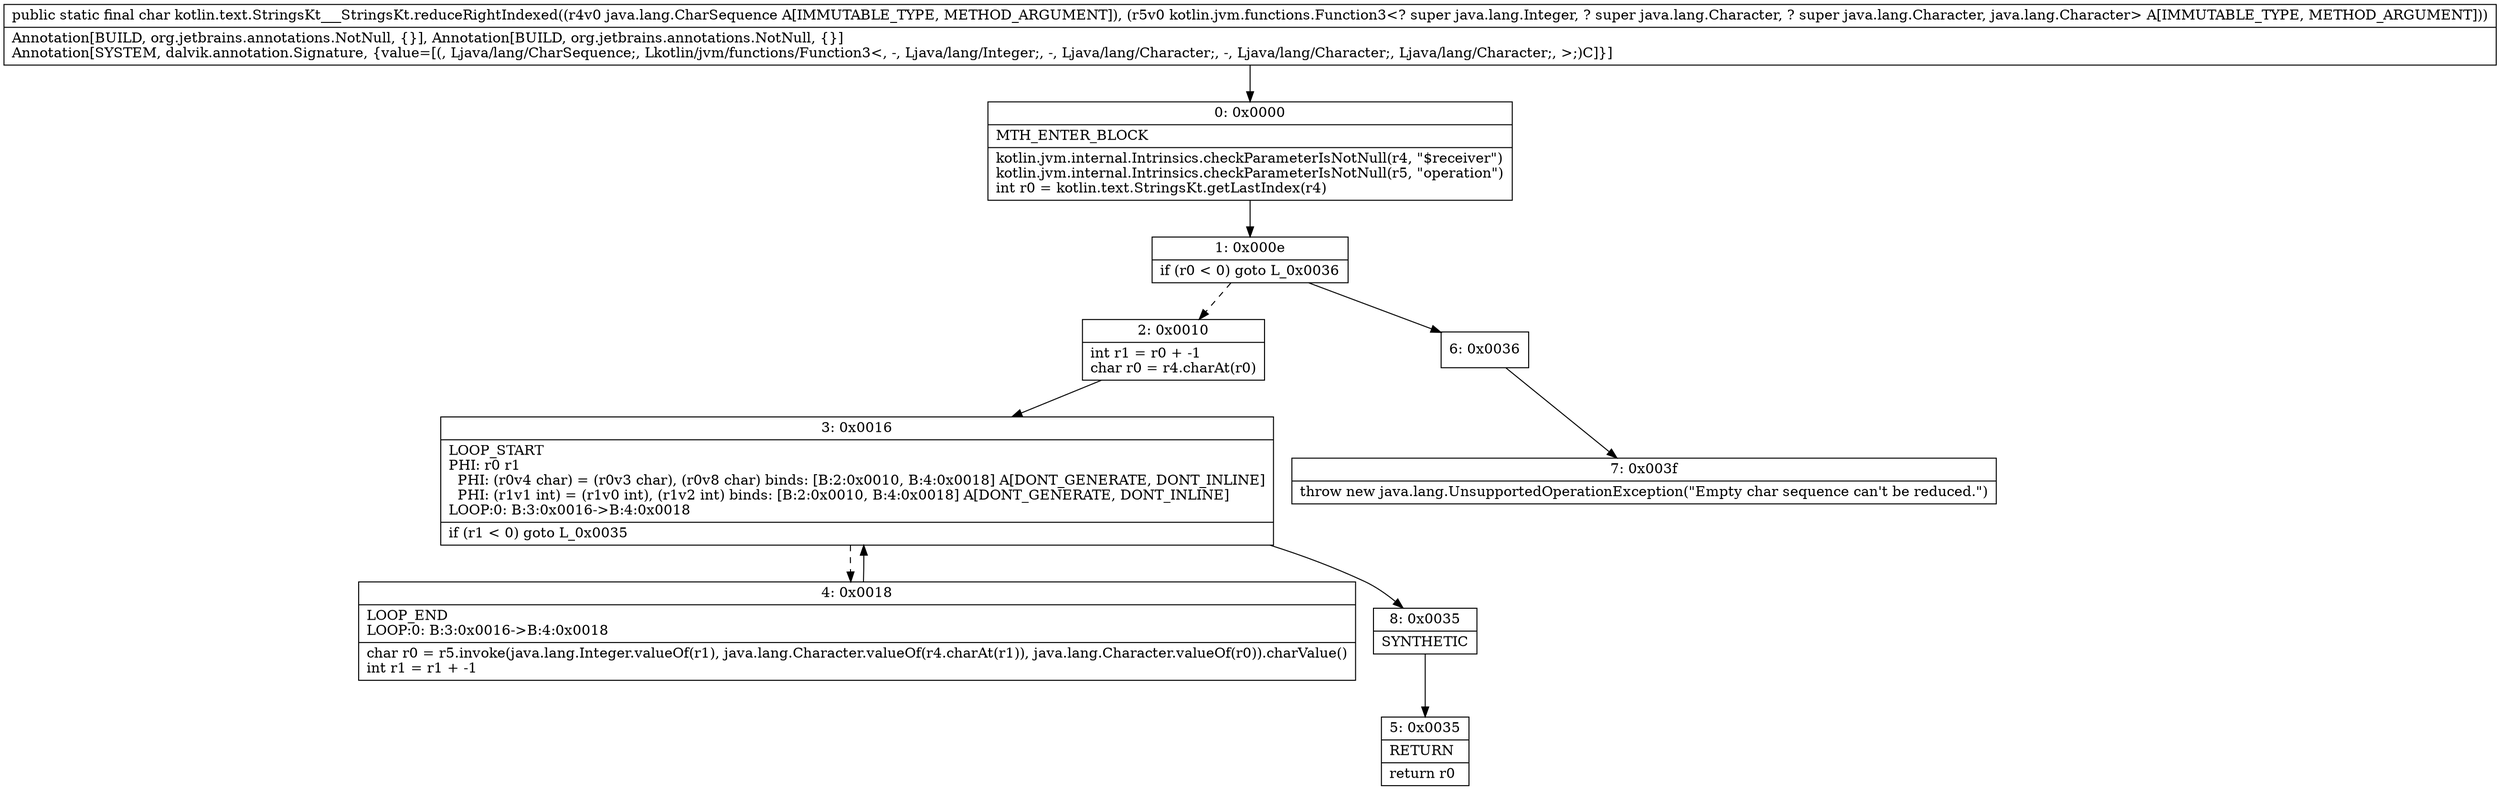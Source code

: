 digraph "CFG forkotlin.text.StringsKt___StringsKt.reduceRightIndexed(Ljava\/lang\/CharSequence;Lkotlin\/jvm\/functions\/Function3;)C" {
Node_0 [shape=record,label="{0\:\ 0x0000|MTH_ENTER_BLOCK\l|kotlin.jvm.internal.Intrinsics.checkParameterIsNotNull(r4, \"$receiver\")\lkotlin.jvm.internal.Intrinsics.checkParameterIsNotNull(r5, \"operation\")\lint r0 = kotlin.text.StringsKt.getLastIndex(r4)\l}"];
Node_1 [shape=record,label="{1\:\ 0x000e|if (r0 \< 0) goto L_0x0036\l}"];
Node_2 [shape=record,label="{2\:\ 0x0010|int r1 = r0 + \-1\lchar r0 = r4.charAt(r0)\l}"];
Node_3 [shape=record,label="{3\:\ 0x0016|LOOP_START\lPHI: r0 r1 \l  PHI: (r0v4 char) = (r0v3 char), (r0v8 char) binds: [B:2:0x0010, B:4:0x0018] A[DONT_GENERATE, DONT_INLINE]\l  PHI: (r1v1 int) = (r1v0 int), (r1v2 int) binds: [B:2:0x0010, B:4:0x0018] A[DONT_GENERATE, DONT_INLINE]\lLOOP:0: B:3:0x0016\-\>B:4:0x0018\l|if (r1 \< 0) goto L_0x0035\l}"];
Node_4 [shape=record,label="{4\:\ 0x0018|LOOP_END\lLOOP:0: B:3:0x0016\-\>B:4:0x0018\l|char r0 = r5.invoke(java.lang.Integer.valueOf(r1), java.lang.Character.valueOf(r4.charAt(r1)), java.lang.Character.valueOf(r0)).charValue()\lint r1 = r1 + \-1\l}"];
Node_5 [shape=record,label="{5\:\ 0x0035|RETURN\l|return r0\l}"];
Node_6 [shape=record,label="{6\:\ 0x0036}"];
Node_7 [shape=record,label="{7\:\ 0x003f|throw new java.lang.UnsupportedOperationException(\"Empty char sequence can't be reduced.\")\l}"];
Node_8 [shape=record,label="{8\:\ 0x0035|SYNTHETIC\l}"];
MethodNode[shape=record,label="{public static final char kotlin.text.StringsKt___StringsKt.reduceRightIndexed((r4v0 java.lang.CharSequence A[IMMUTABLE_TYPE, METHOD_ARGUMENT]), (r5v0 kotlin.jvm.functions.Function3\<? super java.lang.Integer, ? super java.lang.Character, ? super java.lang.Character, java.lang.Character\> A[IMMUTABLE_TYPE, METHOD_ARGUMENT]))  | Annotation[BUILD, org.jetbrains.annotations.NotNull, \{\}], Annotation[BUILD, org.jetbrains.annotations.NotNull, \{\}]\lAnnotation[SYSTEM, dalvik.annotation.Signature, \{value=[(, Ljava\/lang\/CharSequence;, Lkotlin\/jvm\/functions\/Function3\<, \-, Ljava\/lang\/Integer;, \-, Ljava\/lang\/Character;, \-, Ljava\/lang\/Character;, Ljava\/lang\/Character;, \>;)C]\}]\l}"];
MethodNode -> Node_0;
Node_0 -> Node_1;
Node_1 -> Node_2[style=dashed];
Node_1 -> Node_6;
Node_2 -> Node_3;
Node_3 -> Node_4[style=dashed];
Node_3 -> Node_8;
Node_4 -> Node_3;
Node_6 -> Node_7;
Node_8 -> Node_5;
}


